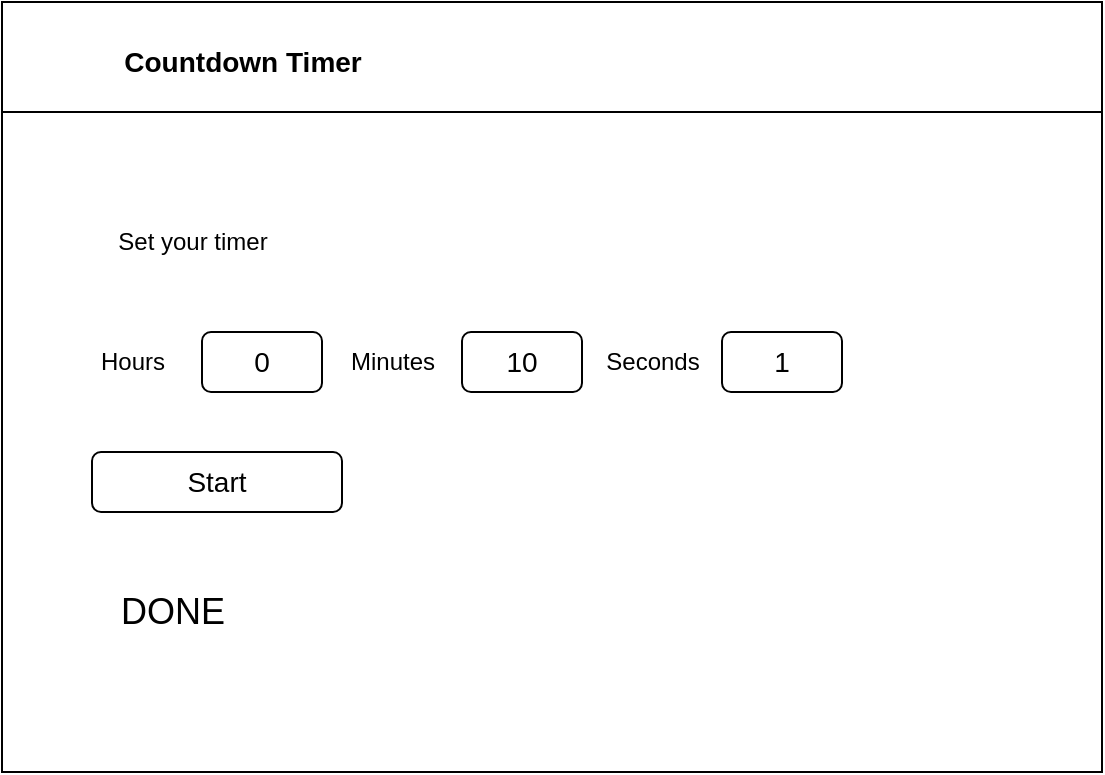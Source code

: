 <mxfile>
    <diagram id="X3QU-Rl9_MSfXaKAC__l" name="Page-1">
        <mxGraphModel dx="615" dy="478" grid="1" gridSize="10" guides="1" tooltips="1" connect="1" arrows="1" fold="1" page="1" pageScale="1" pageWidth="827" pageHeight="1169" math="0" shadow="0">
            <root>
                <mxCell id="0"/>
                <mxCell id="1" parent="0"/>
                <mxCell id="2" value="" style="rounded=0;whiteSpace=wrap;html=1;" vertex="1" parent="1">
                    <mxGeometry x="30" y="35" width="550" height="385" as="geometry"/>
                </mxCell>
                <mxCell id="3" value="" style="rounded=0;whiteSpace=wrap;html=1;" vertex="1" parent="1">
                    <mxGeometry x="30" y="35" width="550" height="55" as="geometry"/>
                </mxCell>
                <mxCell id="4" value="Set your timer" style="text;html=1;align=center;verticalAlign=middle;resizable=0;points=[];autosize=1;strokeColor=none;fillColor=none;" vertex="1" parent="1">
                    <mxGeometry x="75" y="140" width="100" height="30" as="geometry"/>
                </mxCell>
                <mxCell id="5" value="Start" style="rounded=1;whiteSpace=wrap;html=1;fontSize=14;" vertex="1" parent="1">
                    <mxGeometry x="75" y="260" width="125" height="30" as="geometry"/>
                </mxCell>
                <mxCell id="6" value="0" style="rounded=1;whiteSpace=wrap;html=1;fontSize=14;" vertex="1" parent="1">
                    <mxGeometry x="130" y="200" width="60" height="30" as="geometry"/>
                </mxCell>
                <mxCell id="7" value="&lt;font style=&quot;font-size: 14px;&quot;&gt;&lt;b&gt;Countdown Timer&lt;/b&gt;&lt;/font&gt;" style="text;html=1;align=center;verticalAlign=middle;resizable=0;points=[];autosize=1;strokeColor=none;fillColor=none;fontSize=14;" vertex="1" parent="1">
                    <mxGeometry x="75" y="50" width="150" height="30" as="geometry"/>
                </mxCell>
                <mxCell id="8" value="10" style="rounded=1;whiteSpace=wrap;html=1;fontSize=14;" vertex="1" parent="1">
                    <mxGeometry x="260" y="200" width="60" height="30" as="geometry"/>
                </mxCell>
                <mxCell id="9" value="1" style="rounded=1;whiteSpace=wrap;html=1;fontSize=14;" vertex="1" parent="1">
                    <mxGeometry x="390" y="200" width="60" height="30" as="geometry"/>
                </mxCell>
                <mxCell id="10" value="Hours" style="text;html=1;align=center;verticalAlign=middle;resizable=0;points=[];autosize=1;strokeColor=none;fillColor=none;" vertex="1" parent="1">
                    <mxGeometry x="65" y="200" width="60" height="30" as="geometry"/>
                </mxCell>
                <mxCell id="11" value="Minutes" style="text;html=1;align=center;verticalAlign=middle;resizable=0;points=[];autosize=1;strokeColor=none;fillColor=none;" vertex="1" parent="1">
                    <mxGeometry x="190" y="200" width="70" height="30" as="geometry"/>
                </mxCell>
                <mxCell id="12" value="Seconds" style="text;html=1;align=center;verticalAlign=middle;resizable=0;points=[];autosize=1;strokeColor=none;fillColor=none;" vertex="1" parent="1">
                    <mxGeometry x="320" y="200" width="70" height="30" as="geometry"/>
                </mxCell>
                <mxCell id="13" value="DONE" style="text;html=1;align=center;verticalAlign=middle;resizable=0;points=[];autosize=1;strokeColor=none;fillColor=none;fontSize=18;" vertex="1" parent="1">
                    <mxGeometry x="75" y="320" width="80" height="40" as="geometry"/>
                </mxCell>
            </root>
        </mxGraphModel>
    </diagram>
</mxfile>